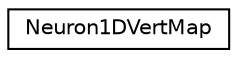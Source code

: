 digraph "Graphical Class Hierarchy"
{
 // LATEX_PDF_SIZE
  edge [fontname="Helvetica",fontsize="10",labelfontname="Helvetica",labelfontsize="10"];
  node [fontname="Helvetica",fontsize="10",shape=record];
  rankdir="LR";
  Node0 [label="Neuron1DVertMap",height=0.2,width=0.4,color="black", fillcolor="white", style="filled",URL="$db/d3f/class_neuron1_d_vert_map.html",tooltip="Holds two dictionaries: One to lookup a 1D vertex given a 3D vertes, one to lookup a list of 3D verti..."];
}
